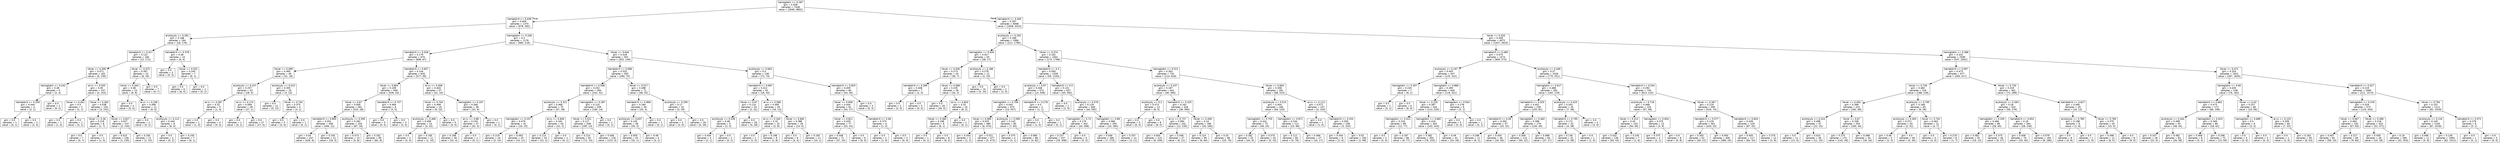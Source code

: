 digraph Tree {
node [shape=box, fontname="helvetica"] ;
edge [fontname="helvetica"] ;
0 [label="hemoglobin <= 0.287\ngini = 0.458\nsamples = 7438\nvalue = [2636, 4802]"] ;
1 [label="hematokrit <= 0.439\ngini = 0.409\nsamples = 1370\nvalue = [978, 392]"] ;
0 -> 1 [labeldistance=2.5, labelangle=45, headlabel="True"] ;
2 [label="erytrocyty <= 0.391\ngini = 0.168\nsamples = 194\nvalue = [18, 176]"] ;
1 -> 2 ;
3 [label="hematokrit <= 0.417\ngini = 0.122\nsamples = 184\nvalue = [12, 172]"] ;
2 -> 3 ;
4 [label="hbver <= 0.309\ngini = 0.071\nsamples = 162\nvalue = [6, 156]"] ;
3 -> 4 ;
5 [label="hemoglobin <= 0.242\ngini = 0.48\nsamples = 5\nvalue = [2, 3]"] ;
4 -> 5 ;
6 [label="hematokrit <= 0.259\ngini = 0.444\nsamples = 3\nvalue = [2, 1]"] ;
5 -> 6 ;
7 [label="gini = 0.0\nsamples = 1\nvalue = [0, 1]"] ;
6 -> 7 ;
8 [label="gini = 0.0\nsamples = 2\nvalue = [2, 0]"] ;
6 -> 8 ;
9 [label="gini = 0.0\nsamples = 2\nvalue = [0, 2]"] ;
5 -> 9 ;
10 [label="er-cv <= 0.035\ngini = 0.05\nsamples = 157\nvalue = [4, 153]"] ;
4 -> 10 ;
11 [label="hbver <= 0.451\ngini = 0.5\nsamples = 2\nvalue = [1, 1]"] ;
10 -> 11 ;
12 [label="gini = 0.0\nsamples = 1\nvalue = [1, 0]"] ;
11 -> 12 ;
13 [label="gini = 0.0\nsamples = 1\nvalue = [0, 1]"] ;
11 -> 13 ;
14 [label="hbver <= 0.363\ngini = 0.038\nsamples = 155\nvalue = [3, 152]"] ;
10 -> 14 ;
15 [label="hbver <= 0.36\ngini = 0.219\nsamples = 8\nvalue = [1, 7]"] ;
14 -> 15 ;
16 [label="gini = 0.0\nsamples = 7\nvalue = [0, 7]"] ;
15 -> 16 ;
17 [label="gini = 0.0\nsamples = 1\nvalue = [1, 0]"] ;
15 -> 17 ;
18 [label="hbver <= 0.627\ngini = 0.027\nsamples = 147\nvalue = [2, 145]"] ;
14 -> 18 ;
19 [label="gini = 0.015\nsamples = 136\nvalue = [1, 135]"] ;
18 -> 19 ;
20 [label="gini = 0.165\nsamples = 11\nvalue = [1, 10]"] ;
18 -> 20 ;
21 [label="hbver <= 0.475\ngini = 0.397\nsamples = 22\nvalue = [6, 16]"] ;
3 -> 21 ;
22 [label="hbver <= 0.344\ngini = 0.48\nsamples = 15\nvalue = [6, 9]"] ;
21 -> 22 ;
23 [label="gini = 0.0\nsamples = 4\nvalue = [0, 4]"] ;
22 -> 23 ;
24 [label="er-cv <= 0.238\ngini = 0.496\nsamples = 11\nvalue = [6, 5]"] ;
22 -> 24 ;
25 [label="gini = 0.0\nsamples = 2\nvalue = [0, 2]"] ;
24 -> 25 ;
26 [label="erytrocyty <= 0.112\ngini = 0.444\nsamples = 9\nvalue = [6, 3]"] ;
24 -> 26 ;
27 [label="gini = 0.0\nsamples = 2\nvalue = [0, 2]"] ;
26 -> 27 ;
28 [label="gini = 0.245\nsamples = 7\nvalue = [6, 1]"] ;
26 -> 28 ;
29 [label="gini = 0.0\nsamples = 7\nvalue = [0, 7]"] ;
21 -> 29 ;
30 [label="hematokrit <= 0.378\ngini = 0.48\nsamples = 10\nvalue = [6, 4]"] ;
2 -> 30 ;
31 [label="gini = 0.0\nsamples = 3\nvalue = [0, 3]"] ;
30 -> 31 ;
32 [label="hbver <= 0.532\ngini = 0.245\nsamples = 7\nvalue = [6, 1]"] ;
30 -> 32 ;
33 [label="gini = 0.0\nsamples = 6\nvalue = [6, 0]"] ;
32 -> 33 ;
34 [label="gini = 0.0\nsamples = 1\nvalue = [0, 1]"] ;
32 -> 34 ;
35 [label="hemoglobin <= 0.206\ngini = 0.3\nsamples = 1176\nvalue = [960, 216]"] ;
1 -> 35 ;
36 [label="hematokrit <= 0.528\ngini = 0.179\nsamples = 675\nvalue = [608, 67]"] ;
35 -> 36 ;
37 [label="hbver <= 0.499\ngini = 0.465\nsamples = 49\nvalue = [31, 18]"] ;
36 -> 37 ;
38 [label="erytrocyty <= 0.157\ngini = 0.257\nsamples = 33\nvalue = [28, 5]"] ;
37 -> 38 ;
39 [label="er-cv <= 0.287\ngini = 0.32\nsamples = 5\nvalue = [1, 4]"] ;
38 -> 39 ;
40 [label="gini = 0.0\nsamples = 1\nvalue = [1, 0]"] ;
39 -> 40 ;
41 [label="gini = 0.0\nsamples = 4\nvalue = [0, 4]"] ;
39 -> 41 ;
42 [label="er-cv <= 0.174\ngini = 0.069\nsamples = 28\nvalue = [27, 1]"] ;
38 -> 42 ;
43 [label="gini = 0.0\nsamples = 1\nvalue = [0, 1]"] ;
42 -> 43 ;
44 [label="gini = 0.0\nsamples = 27\nvalue = [27, 0]"] ;
42 -> 44 ;
45 [label="erytrocyty <= 0.413\ngini = 0.305\nsamples = 16\nvalue = [3, 13]"] ;
37 -> 45 ;
46 [label="gini = 0.0\nsamples = 12\nvalue = [0, 12]"] ;
45 -> 46 ;
47 [label="hbver <= 0.704\ngini = 0.375\nsamples = 4\nvalue = [3, 1]"] ;
45 -> 47 ;
48 [label="gini = 0.0\nsamples = 3\nvalue = [3, 0]"] ;
47 -> 48 ;
49 [label="gini = 0.0\nsamples = 1\nvalue = [0, 1]"] ;
47 -> 49 ;
50 [label="hematokrit <= 0.837\ngini = 0.144\nsamples = 626\nvalue = [577, 49]"] ;
36 -> 50 ;
51 [label="hbver <= 0.804\ngini = 0.109\nsamples = 569\nvalue = [536, 33]"] ;
50 -> 51 ;
52 [label="hbver <= 0.67\ngini = 0.095\nsamples = 561\nvalue = [533, 28]"] ;
51 -> 52 ;
53 [label="hematokrit <= 0.805\ngini = 0.051\nsamples = 458\nvalue = [446, 12]"] ;
52 -> 53 ;
54 [label="gini = 0.04\nsamples = 437\nvalue = [428, 9]"] ;
53 -> 54 ;
55 [label="gini = 0.245\nsamples = 21\nvalue = [18, 3]"] ;
53 -> 55 ;
56 [label="erytrocyty <= 0.595\ngini = 0.262\nsamples = 103\nvalue = [87, 16]"] ;
52 -> 56 ;
57 [label="gini = 0.473\nsamples = 13\nvalue = [5, 8]"] ;
56 -> 57 ;
58 [label="gini = 0.162\nsamples = 90\nvalue = [82, 8]"] ;
56 -> 58 ;
59 [label="hematokrit <= 0.757\ngini = 0.469\nsamples = 8\nvalue = [3, 5]"] ;
51 -> 59 ;
60 [label="gini = 0.0\nsamples = 5\nvalue = [0, 5]"] ;
59 -> 60 ;
61 [label="gini = 0.0\nsamples = 3\nvalue = [3, 0]"] ;
59 -> 61 ;
62 [label="er-cv <= 0.458\ngini = 0.404\nsamples = 57\nvalue = [41, 16]"] ;
50 -> 62 ;
63 [label="hbver <= 0.704\ngini = 0.499\nsamples = 19\nvalue = [9, 10]"] ;
62 -> 63 ;
64 [label="erytrocyty <= 0.466\ngini = 0.408\nsamples = 14\nvalue = [4, 10]"] ;
63 -> 64 ;
65 [label="gini = 0.0\nsamples = 3\nvalue = [3, 0]"] ;
64 -> 65 ;
66 [label="gini = 0.165\nsamples = 11\nvalue = [1, 10]"] ;
64 -> 66 ;
67 [label="gini = 0.0\nsamples = 5\nvalue = [5, 0]"] ;
63 -> 67 ;
68 [label="hemoglobin <= 0.197\ngini = 0.266\nsamples = 38\nvalue = [32, 6]"] ;
62 -> 68 ;
69 [label="er-cv <= 0.88\ngini = 0.234\nsamples = 37\nvalue = [32, 5]"] ;
68 -> 69 ;
70 [label="gini = 0.198\nsamples = 36\nvalue = [32, 4]"] ;
69 -> 70 ;
71 [label="gini = 0.0\nsamples = 1\nvalue = [0, 1]"] ;
69 -> 71 ;
72 [label="gini = 0.0\nsamples = 1\nvalue = [0, 1]"] ;
68 -> 72 ;
73 [label="hbver <= 0.644\ngini = 0.418\nsamples = 501\nvalue = [352, 149]"] ;
35 -> 73 ;
74 [label="hematokrit <= 0.698\ngini = 0.333\nsamples = 355\nvalue = [280, 75]"] ;
73 -> 74 ;
75 [label="hematokrit <= 0.508\ngini = 0.252\nsamples = 284\nvalue = [242, 42]"] ;
74 -> 75 ;
76 [label="erytrocyty <= 0.321\ngini = 0.468\nsamples = 75\nvalue = [47, 28]"] ;
75 -> 76 ;
77 [label="hemoglobin <= 0.237\ngini = 0.476\nsamples = 41\nvalue = [16, 25]"] ;
76 -> 77 ;
78 [label="gini = 0.219\nsamples = 16\nvalue = [2, 14]"] ;
77 -> 78 ;
79 [label="gini = 0.493\nsamples = 25\nvalue = [14, 11]"] ;
77 -> 79 ;
80 [label="er-cv <= 0.836\ngini = 0.161\nsamples = 34\nvalue = [31, 3]"] ;
76 -> 80 ;
81 [label="gini = 0.114\nsamples = 33\nvalue = [31, 2]"] ;
80 -> 81 ;
82 [label="gini = 0.0\nsamples = 1\nvalue = [0, 1]"] ;
80 -> 82 ;
83 [label="hemoglobin <= 0.287\ngini = 0.125\nsamples = 209\nvalue = [195, 14]"] ;
75 -> 83 ;
84 [label="hbver <= 0.521\ngini = 0.117\nsamples = 208\nvalue = [195, 13]"] ;
83 -> 84 ;
85 [label="gini = 0.214\nsamples = 82\nvalue = [72, 10]"] ;
84 -> 85 ;
86 [label="gini = 0.046\nsamples = 126\nvalue = [123, 3]"] ;
84 -> 86 ;
87 [label="gini = 0.0\nsamples = 1\nvalue = [0, 1]"] ;
83 -> 87 ;
88 [label="hbver <= 0.517\ngini = 0.498\nsamples = 71\nvalue = [38, 33]"] ;
74 -> 88 ;
89 [label="hematokrit <= 0.969\ngini = 0.184\nsamples = 39\nvalue = [35, 4]"] ;
88 -> 89 ;
90 [label="erytrocyty <= 0.637\ngini = 0.145\nsamples = 38\nvalue = [35, 3]"] ;
89 -> 90 ;
91 [label="gini = 0.059\nsamples = 33\nvalue = [32, 1]"] ;
90 -> 91 ;
92 [label="gini = 0.48\nsamples = 5\nvalue = [3, 2]"] ;
90 -> 92 ;
93 [label="gini = 0.0\nsamples = 1\nvalue = [0, 1]"] ;
89 -> 93 ;
94 [label="erytrocyty <= 0.295\ngini = 0.17\nsamples = 32\nvalue = [3, 29]"] ;
88 -> 94 ;
95 [label="gini = 0.0\nsamples = 3\nvalue = [3, 0]"] ;
94 -> 95 ;
96 [label="gini = 0.0\nsamples = 29\nvalue = [0, 29]"] ;
94 -> 96 ;
97 [label="erytrocyty <= 0.603\ngini = 0.5\nsamples = 146\nvalue = [72, 74]"] ;
73 -> 97 ;
98 [label="hematokrit <= 0.687\ngini = 0.412\nsamples = 62\nvalue = [18, 44]"] ;
97 -> 98 ;
99 [label="hbver <= 0.67\ngini = 0.114\nsamples = 33\nvalue = [2, 31]"] ;
98 -> 99 ;
100 [label="erytrocyty <= 0.539\ngini = 0.48\nsamples = 5\nvalue = [2, 3]"] ;
99 -> 100 ;
101 [label="gini = 0.444\nsamples = 3\nvalue = [2, 1]"] ;
100 -> 101 ;
102 [label="gini = 0.0\nsamples = 2\nvalue = [0, 2]"] ;
100 -> 102 ;
103 [label="gini = 0.0\nsamples = 28\nvalue = [0, 28]"] ;
99 -> 103 ;
104 [label="er-cv <= 0.398\ngini = 0.495\nsamples = 29\nvalue = [16, 13]"] ;
98 -> 104 ;
105 [label="er-cv <= 0.163\ngini = 0.32\nsamples = 10\nvalue = [2, 8]"] ;
104 -> 105 ;
106 [label="gini = 0.0\nsamples = 1\nvalue = [1, 0]"] ;
105 -> 106 ;
107 [label="gini = 0.198\nsamples = 9\nvalue = [1, 8]"] ;
105 -> 107 ;
108 [label="hbver <= 0.682\ngini = 0.388\nsamples = 19\nvalue = [14, 5]"] ;
104 -> 108 ;
109 [label="gini = 0.5\nsamples = 8\nvalue = [4, 4]"] ;
108 -> 109 ;
110 [label="gini = 0.165\nsamples = 11\nvalue = [10, 1]"] ;
108 -> 110 ;
111 [label="hematokrit <= 0.825\ngini = 0.459\nsamples = 84\nvalue = [54, 30]"] ;
97 -> 111 ;
112 [label="hbver <= 0.856\ngini = 0.444\nsamples = 81\nvalue = [54, 27]"] ;
111 -> 112 ;
113 [label="hbver <= 0.811\ngini = 0.429\nsamples = 77\nvalue = [53, 24]"] ;
112 -> 113 ;
114 [label="gini = 0.448\nsamples = 71\nvalue = [47, 24]"] ;
113 -> 114 ;
115 [label="gini = 0.0\nsamples = 6\nvalue = [6, 0]"] ;
113 -> 115 ;
116 [label="hematokrit <= 0.46\ngini = 0.375\nsamples = 4\nvalue = [1, 3]"] ;
112 -> 116 ;
117 [label="gini = 0.0\nsamples = 1\nvalue = [1, 0]"] ;
116 -> 117 ;
118 [label="gini = 0.0\nsamples = 3\nvalue = [0, 3]"] ;
116 -> 118 ;
119 [label="gini = 0.0\nsamples = 3\nvalue = [0, 3]"] ;
111 -> 119 ;
120 [label="hematokrit <= 0.405\ngini = 0.397\nsamples = 6068\nvalue = [1658, 4410]"] ;
0 -> 120 [labeldistance=2.5, labelangle=-45, headlabel="False"] ;
121 [label="erytrocyty <= 0.193\ngini = 0.189\nsamples = 1996\nvalue = [211, 1785]"] ;
120 -> 121 ;
122 [label="hemoglobin <= 0.634\ngini = 0.427\nsamples = 55\nvalue = [38, 17]"] ;
121 -> 122 ;
123 [label="hbver <= 0.356\ngini = 0.273\nsamples = 43\nvalue = [36, 7]"] ;
122 -> 123 ;
124 [label="hematokrit <= 0.289\ngini = 0.408\nsamples = 7\nvalue = [2, 5]"] ;
123 -> 124 ;
125 [label="gini = 0.0\nsamples = 2\nvalue = [2, 0]"] ;
124 -> 125 ;
126 [label="gini = 0.0\nsamples = 5\nvalue = [0, 5]"] ;
124 -> 126 ;
127 [label="hbver <= 0.468\ngini = 0.105\nsamples = 36\nvalue = [34, 2]"] ;
123 -> 127 ;
128 [label="gini = 0.0\nsamples = 26\nvalue = [26, 0]"] ;
127 -> 128 ;
129 [label="er-cv <= 0.843\ngini = 0.32\nsamples = 10\nvalue = [8, 2]"] ;
127 -> 129 ;
130 [label="hbver <= 0.484\ngini = 0.198\nsamples = 9\nvalue = [8, 1]"] ;
129 -> 130 ;
131 [label="gini = 0.0\nsamples = 1\nvalue = [0, 1]"] ;
130 -> 131 ;
132 [label="gini = 0.0\nsamples = 8\nvalue = [8, 0]"] ;
130 -> 132 ;
133 [label="gini = 0.0\nsamples = 1\nvalue = [0, 1]"] ;
129 -> 133 ;
134 [label="erytrocyty <= 0.186\ngini = 0.278\nsamples = 12\nvalue = [2, 10]"] ;
122 -> 134 ;
135 [label="gini = 0.0\nsamples = 10\nvalue = [0, 10]"] ;
134 -> 135 ;
136 [label="gini = 0.0\nsamples = 2\nvalue = [2, 0]"] ;
134 -> 136 ;
137 [label="hbver <= 0.374\ngini = 0.162\nsamples = 1941\nvalue = [173, 1768]"] ;
121 -> 137 ;
138 [label="hematokrit <= 0.3\ngini = 0.093\nsamples = 1209\nvalue = [59, 1150]"] ;
137 -> 138 ;
139 [label="erytrocyty <= 0.97\ngini = 0.048\nsamples = 572\nvalue = [14, 558]"] ;
138 -> 139 ;
140 [label="hemoglobin <= 0.759\ngini = 0.045\nsamples = 570\nvalue = [13, 557]"] ;
139 -> 140 ;
141 [label="hbver <= 0.089\ngini = 0.025\nsamples = 480\nvalue = [6, 474]"] ;
140 -> 141 ;
142 [label="gini = 0.444\nsamples = 3\nvalue = [1, 2]"] ;
141 -> 142 ;
143 [label="gini = 0.021\nsamples = 477\nvalue = [5, 472]"] ;
141 -> 143 ;
144 [label="erytrocyty <= 0.599\ngini = 0.143\nsamples = 90\nvalue = [7, 83]"] ;
140 -> 144 ;
145 [label="gini = 0.375\nsamples = 4\nvalue = [3, 1]"] ;
144 -> 145 ;
146 [label="gini = 0.089\nsamples = 86\nvalue = [4, 82]"] ;
144 -> 146 ;
147 [label="hematokrit <= 0.278\ngini = 0.5\nsamples = 2\nvalue = [1, 1]"] ;
139 -> 147 ;
148 [label="gini = 0.0\nsamples = 1\nvalue = [1, 0]"] ;
147 -> 148 ;
149 [label="gini = 0.0\nsamples = 1\nvalue = [0, 1]"] ;
147 -> 149 ;
150 [label="hematokrit <= 0.3\ngini = 0.131\nsamples = 637\nvalue = [45, 592]"] ;
138 -> 150 ;
151 [label="gini = 0.0\nsamples = 1\nvalue = [1, 0]"] ;
150 -> 151 ;
152 [label="erytrocyty <= 0.578\ngini = 0.129\nsamples = 636\nvalue = [44, 592]"] ;
150 -> 152 ;
153 [label="hemoglobin <= 0.73\ngini = 0.179\nsamples = 342\nvalue = [34, 308]"] ;
152 -> 153 ;
154 [label="gini = 0.157\nsamples = 337\nvalue = [29, 308]"] ;
153 -> 154 ;
155 [label="gini = 0.0\nsamples = 5\nvalue = [5, 0]"] ;
153 -> 155 ;
156 [label="hemoglobin <= 0.89\ngini = 0.066\nsamples = 294\nvalue = [10, 284]"] ;
152 -> 156 ;
157 [label="gini = 0.049\nsamples = 280\nvalue = [7, 273]"] ;
156 -> 157 ;
158 [label="gini = 0.337\nsamples = 14\nvalue = [3, 11]"] ;
156 -> 158 ;
159 [label="hemoglobin <= 0.513\ngini = 0.263\nsamples = 732\nvalue = [114, 618]"] ;
137 -> 159 ;
160 [label="erytrocyty <= 0.237\ngini = 0.187\nsamples = 441\nvalue = [46, 395]"] ;
159 -> 160 ;
161 [label="erytrocyty <= 0.2\ngini = 0.473\nsamples = 13\nvalue = [8, 5]"] ;
160 -> 161 ;
162 [label="gini = 0.0\nsamples = 5\nvalue = [0, 5]"] ;
161 -> 162 ;
163 [label="gini = 0.0\nsamples = 8\nvalue = [8, 0]"] ;
161 -> 163 ;
164 [label="hematokrit <= 0.325\ngini = 0.162\nsamples = 428\nvalue = [38, 390]"] ;
160 -> 164 ;
165 [label="er-cv <= 0.737\ngini = 0.094\nsamples = 242\nvalue = [12, 230]"] ;
164 -> 165 ;
166 [label="gini = 0.054\nsamples = 215\nvalue = [6, 209]"] ;
165 -> 166 ;
167 [label="gini = 0.346\nsamples = 27\nvalue = [6, 21]"] ;
165 -> 167 ;
168 [label="hbver <= 0.456\ngini = 0.24\nsamples = 186\nvalue = [26, 160]"] ;
164 -> 168 ;
169 [label="gini = 0.124\nsamples = 90\nvalue = [6, 84]"] ;
168 -> 169 ;
170 [label="gini = 0.33\nsamples = 96\nvalue = [20, 76]"] ;
168 -> 170 ;
171 [label="hbver <= 0.604\ngini = 0.358\nsamples = 291\nvalue = [68, 223]"] ;
159 -> 171 ;
172 [label="erytrocyty <= 0.513\ngini = 0.454\nsamples = 184\nvalue = [64, 120]"] ;
171 -> 172 ;
173 [label="hemoglobin <= 0.755\ngini = 0.441\nsamples = 73\nvalue = [49, 24]"] ;
172 -> 173 ;
174 [label="gini = 0.282\nsamples = 53\nvalue = [44, 9]"] ;
173 -> 174 ;
175 [label="gini = 0.375\nsamples = 20\nvalue = [5, 15]"] ;
173 -> 175 ;
176 [label="hemoglobin <= 0.671\ngini = 0.234\nsamples = 111\nvalue = [15, 96]"] ;
172 -> 176 ;
177 [label="gini = 0.112\nsamples = 84\nvalue = [5, 79]"] ;
176 -> 177 ;
178 [label="gini = 0.466\nsamples = 27\nvalue = [10, 17]"] ;
176 -> 178 ;
179 [label="er-cv <= 0.113\ngini = 0.072\nsamples = 107\nvalue = [4, 103]"] ;
171 -> 179 ;
180 [label="gini = 0.0\nsamples = 1\nvalue = [1, 0]"] ;
179 -> 180 ;
181 [label="hematokrit <= 0.253\ngini = 0.055\nsamples = 106\nvalue = [3, 103]"] ;
179 -> 181 ;
182 [label="gini = 0.444\nsamples = 6\nvalue = [2, 4]"] ;
181 -> 182 ;
183 [label="gini = 0.02\nsamples = 100\nvalue = [1, 99]"] ;
181 -> 183 ;
184 [label="hbver <= 0.426\ngini = 0.458\nsamples = 4072\nvalue = [1447, 2625]"] ;
120 -> 184 ;
185 [label="hematokrit <= 0.485\ngini = 0.475\nsamples = 1473\nvalue = [900, 573]"] ;
184 -> 185 ;
186 [label="erytrocyty <= 0.197\ngini = 0.403\nsamples = 447\nvalue = [125, 322]"] ;
185 -> 186 ;
187 [label="hemoglobin <= 0.307\ngini = 0.245\nsamples = 7\nvalue = [6, 1]"] ;
186 -> 187 ;
188 [label="gini = 0.0\nsamples = 1\nvalue = [0, 1]"] ;
187 -> 188 ;
189 [label="gini = 0.0\nsamples = 6\nvalue = [6, 0]"] ;
187 -> 189 ;
190 [label="hemoglobin <= 0.866\ngini = 0.395\nsamples = 440\nvalue = [119, 321]"] ;
186 -> 190 ;
191 [label="hbver <= 0.235\ngini = 0.387\nsamples = 434\nvalue = [114, 320]"] ;
190 -> 191 ;
192 [label="hemoglobin <= 0.412\ngini = 0.233\nsamples = 89\nvalue = [12, 77]"] ;
191 -> 192 ;
193 [label="gini = 0.0\nsamples = 3\nvalue = [3, 0]"] ;
192 -> 193 ;
194 [label="gini = 0.187\nsamples = 86\nvalue = [9, 77]"] ;
192 -> 194 ;
195 [label="hemoglobin <= 0.682\ngini = 0.416\nsamples = 345\nvalue = [102, 243]"] ;
191 -> 195 ;
196 [label="gini = 0.382\nsamples = 303\nvalue = [78, 225]"] ;
195 -> 196 ;
197 [label="gini = 0.49\nsamples = 42\nvalue = [24, 18]"] ;
195 -> 197 ;
198 [label="hemoglobin <= 0.934\ngini = 0.278\nsamples = 6\nvalue = [5, 1]"] ;
190 -> 198 ;
199 [label="gini = 0.0\nsamples = 5\nvalue = [5, 0]"] ;
198 -> 199 ;
200 [label="gini = 0.0\nsamples = 1\nvalue = [0, 1]"] ;
198 -> 200 ;
201 [label="erytrocyty <= 0.449\ngini = 0.37\nsamples = 1026\nvalue = [775, 251]"] ;
185 -> 201 ;
202 [label="hemoglobin <= 0.617\ngini = 0.488\nsamples = 281\nvalue = [162, 119]"] ;
201 -> 202 ;
203 [label="hematokrit <= 0.525\ngini = 0.451\nsamples = 236\nvalue = [155, 81]"] ;
202 -> 203 ;
204 [label="hematokrit <= 0.49\ngini = 0.492\nsamples = 57\nvalue = [25, 32]"] ;
203 -> 204 ;
205 [label="gini = 0.298\nsamples = 11\nvalue = [9, 2]"] ;
204 -> 205 ;
206 [label="gini = 0.454\nsamples = 46\nvalue = [16, 30]"] ;
204 -> 206 ;
207 [label="hemoglobin <= 0.462\ngini = 0.398\nsamples = 179\nvalue = [130, 49]"] ;
203 -> 207 ;
208 [label="gini = 0.309\nsamples = 115\nvalue = [93, 22]"] ;
207 -> 208 ;
209 [label="gini = 0.488\nsamples = 64\nvalue = [37, 27]"] ;
207 -> 209 ;
210 [label="erytrocyty <= 0.423\ngini = 0.263\nsamples = 45\nvalue = [7, 38]"] ;
202 -> 210 ;
211 [label="hematokrit <= 0.795\ngini = 0.172\nsamples = 42\nvalue = [4, 38]"] ;
210 -> 211 ;
212 [label="gini = 0.136\nsamples = 41\nvalue = [3, 38]"] ;
211 -> 212 ;
213 [label="gini = 0.0\nsamples = 1\nvalue = [1, 0]"] ;
211 -> 213 ;
214 [label="gini = 0.0\nsamples = 3\nvalue = [3, 0]"] ;
210 -> 214 ;
215 [label="hematokrit <= 0.544\ngini = 0.292\nsamples = 745\nvalue = [613, 132]"] ;
201 -> 215 ;
216 [label="erytrocyty <= 0.718\ngini = 0.468\nsamples = 155\nvalue = [97, 58]"] ;
215 -> 216 ;
217 [label="hbver <= 0.413\ngini = 0.45\nsamples = 143\nvalue = [94, 49]"] ;
216 -> 217 ;
218 [label="gini = 0.432\nsamples = 136\nvalue = [93, 43]"] ;
217 -> 218 ;
219 [label="gini = 0.245\nsamples = 7\nvalue = [1, 6]"] ;
217 -> 219 ;
220 [label="hemoglobin <= 0.654\ngini = 0.375\nsamples = 12\nvalue = [3, 9]"] ;
216 -> 220 ;
221 [label="gini = 0.375\nsamples = 4\nvalue = [3, 1]"] ;
220 -> 221 ;
222 [label="gini = 0.0\nsamples = 8\nvalue = [0, 8]"] ;
220 -> 222 ;
223 [label="hbver <= 0.367\ngini = 0.219\nsamples = 590\nvalue = [516, 74]"] ;
215 -> 223 ;
224 [label="hematokrit <= 0.577\ngini = 0.129\nsamples = 461\nvalue = [429, 32]"] ;
223 -> 224 ;
225 [label="gini = 0.355\nsamples = 52\nvalue = [40, 12]"] ;
224 -> 225 ;
226 [label="gini = 0.093\nsamples = 409\nvalue = [389, 20]"] ;
224 -> 226 ;
227 [label="hematokrit <= 0.834\ngini = 0.439\nsamples = 129\nvalue = [87, 42]"] ;
223 -> 227 ;
228 [label="gini = 0.405\nsamples = 117\nvalue = [84, 33]"] ;
227 -> 228 ;
229 [label="gini = 0.375\nsamples = 12\nvalue = [3, 9]"] ;
227 -> 229 ;
230 [label="hemoglobin <= 0.386\ngini = 0.332\nsamples = 2599\nvalue = [547, 2052]"] ;
184 -> 230 ;
231 [label="hematokrit <= 0.597\ngini = 0.473\nsamples = 677\nvalue = [260, 417]"] ;
230 -> 231 ;
232 [label="hbver <= 0.726\ngini = 0.482\nsamples = 316\nvalue = [188, 128]"] ;
231 -> 232 ;
233 [label="hbver <= 0.492\ngini = 0.399\nsamples = 251\nvalue = [182, 69]"] ;
232 -> 233 ;
234 [label="erytrocyty <= 0.224\ngini = 0.498\nsamples = 47\nvalue = [22, 25]"] ;
233 -> 234 ;
235 [label="gini = 0.0\nsamples = 11\nvalue = [11, 0]"] ;
234 -> 235 ;
236 [label="gini = 0.424\nsamples = 36\nvalue = [11, 25]"] ;
234 -> 236 ;
237 [label="hbver <= 0.67\ngini = 0.338\nsamples = 204\nvalue = [160, 44]"] ;
233 -> 237 ;
238 [label="gini = 0.275\nsamples = 170\nvalue = [142, 28]"] ;
237 -> 238 ;
239 [label="gini = 0.498\nsamples = 34\nvalue = [18, 16]"] ;
237 -> 239 ;
240 [label="erytrocyty <= 0.795\ngini = 0.168\nsamples = 65\nvalue = [6, 59]"] ;
232 -> 240 ;
241 [label="erytrocyty <= 0.305\ngini = 0.071\nsamples = 54\nvalue = [2, 52]"] ;
240 -> 241 ;
242 [label="gini = 0.48\nsamples = 5\nvalue = [2, 3]"] ;
241 -> 242 ;
243 [label="gini = 0.0\nsamples = 49\nvalue = [0, 49]"] ;
241 -> 243 ;
244 [label="hbver <= 0.742\ngini = 0.463\nsamples = 11\nvalue = [4, 7]"] ;
240 -> 244 ;
245 [label="gini = 0.0\nsamples = 3\nvalue = [3, 0]"] ;
244 -> 245 ;
246 [label="gini = 0.219\nsamples = 8\nvalue = [1, 7]"] ;
244 -> 246 ;
247 [label="hbver <= 0.734\ngini = 0.319\nsamples = 361\nvalue = [72, 289]"] ;
231 -> 247 ;
248 [label="erytrocyty <= 0.393\ngini = 0.28\nsamples = 332\nvalue = [56, 276]"] ;
247 -> 248 ;
249 [label="hemoglobin <= 0.335\ngini = 0.484\nsamples = 68\nvalue = [28, 40]"] ;
248 -> 249 ;
250 [label="gini = 0.482\nsamples = 32\nvalue = [19, 13]"] ;
249 -> 250 ;
251 [label="gini = 0.375\nsamples = 36\nvalue = [9, 27]"] ;
249 -> 251 ;
252 [label="hematokrit <= 0.652\ngini = 0.19\nsamples = 264\nvalue = [28, 236]"] ;
248 -> 252 ;
253 [label="gini = 0.408\nsamples = 70\nvalue = [20, 50]"] ;
252 -> 253 ;
254 [label="gini = 0.079\nsamples = 194\nvalue = [8, 186]"] ;
252 -> 254 ;
255 [label="hematokrit <= 0.627\ngini = 0.495\nsamples = 29\nvalue = [16, 13]"] ;
247 -> 255 ;
256 [label="erytrocyty <= 0.785\ngini = 0.198\nsamples = 9\nvalue = [1, 8]"] ;
255 -> 256 ;
257 [label="gini = 0.0\nsamples = 8\nvalue = [0, 8]"] ;
256 -> 257 ;
258 [label="gini = 0.0\nsamples = 1\nvalue = [1, 0]"] ;
256 -> 258 ;
259 [label="hbver <= 0.769\ngini = 0.375\nsamples = 20\nvalue = [15, 5]"] ;
255 -> 259 ;
260 [label="gini = 0.496\nsamples = 11\nvalue = [6, 5]"] ;
259 -> 260 ;
261 [label="gini = 0.0\nsamples = 9\nvalue = [9, 0]"] ;
259 -> 261 ;
262 [label="hbver <= 0.472\ngini = 0.254\nsamples = 1922\nvalue = [287, 1635]"] ;
230 -> 262 ;
263 [label="hemoglobin <= 0.66\ngini = 0.435\nsamples = 238\nvalue = [76, 162]"] ;
262 -> 263 ;
264 [label="hematokrit <= 0.662\ngini = 0.473\nsamples = 172\nvalue = [66, 106]"] ;
263 -> 264 ;
265 [label="erytrocyty <= 0.442\ngini = 0.499\nsamples = 92\nvalue = [48, 44]"] ;
264 -> 265 ;
266 [label="gini = 0.337\nsamples = 28\nvalue = [22, 6]"] ;
265 -> 266 ;
267 [label="gini = 0.482\nsamples = 64\nvalue = [26, 38]"] ;
265 -> 267 ;
268 [label="hemoglobin <= 0.423\ngini = 0.349\nsamples = 80\nvalue = [18, 62]"] ;
264 -> 268 ;
269 [label="gini = 0.469\nsamples = 8\nvalue = [5, 3]"] ;
268 -> 269 ;
270 [label="gini = 0.296\nsamples = 72\nvalue = [13, 59]"] ;
268 -> 270 ;
271 [label="hbver <= 0.43\ngini = 0.257\nsamples = 66\nvalue = [10, 56]"] ;
263 -> 271 ;
272 [label="hemoglobin <= 0.689\ngini = 0.5\nsamples = 6\nvalue = [3, 3]"] ;
271 -> 272 ;
273 [label="gini = 0.0\nsamples = 3\nvalue = [3, 0]"] ;
272 -> 273 ;
274 [label="gini = 0.0\nsamples = 3\nvalue = [0, 3]"] ;
272 -> 274 ;
275 [label="er-cv <= 0.125\ngini = 0.206\nsamples = 60\nvalue = [7, 53]"] ;
271 -> 275 ;
276 [label="gini = 0.0\nsamples = 1\nvalue = [1, 0]"] ;
275 -> 276 ;
277 [label="gini = 0.183\nsamples = 59\nvalue = [6, 53]"] ;
275 -> 277 ;
278 [label="hematokrit <= 0.527\ngini = 0.219\nsamples = 1684\nvalue = [211, 1473]"] ;
262 -> 278 ;
279 [label="hemoglobin <= 0.476\ngini = 0.329\nsamples = 573\nvalue = [119, 454]"] ;
278 -> 279 ;
280 [label="hbver <= 0.667\ngini = 0.494\nsamples = 150\nvalue = [67, 83]"] ;
279 -> 280 ;
281 [label="gini = 0.407\nsamples = 81\nvalue = [58, 23]"] ;
280 -> 281 ;
282 [label="gini = 0.227\nsamples = 69\nvalue = [9, 60]"] ;
280 -> 282 ;
283 [label="hbver <= 0.496\ngini = 0.216\nsamples = 423\nvalue = [52, 371]"] ;
279 -> 283 ;
284 [label="gini = 0.459\nsamples = 28\nvalue = [10, 18]"] ;
283 -> 284 ;
285 [label="gini = 0.19\nsamples = 395\nvalue = [42, 353]"] ;
283 -> 285 ;
286 [label="hbver <= 0.794\ngini = 0.152\nsamples = 1111\nvalue = [92, 1019]"] ;
278 -> 286 ;
287 [label="erytrocyty <= 0.116\ngini = 0.145\nsamples = 1105\nvalue = [87, 1018]"] ;
286 -> 287 ;
288 [label="gini = 0.496\nsamples = 11\nvalue = [5, 6]"] ;
287 -> 288 ;
289 [label="gini = 0.139\nsamples = 1094\nvalue = [82, 1012]"] ;
287 -> 289 ;
290 [label="hematokrit <= 0.572\ngini = 0.278\nsamples = 6\nvalue = [5, 1]"] ;
286 -> 290 ;
291 [label="gini = 0.0\nsamples = 1\nvalue = [0, 1]"] ;
290 -> 291 ;
292 [label="gini = 0.0\nsamples = 5\nvalue = [5, 0]"] ;
290 -> 292 ;
}